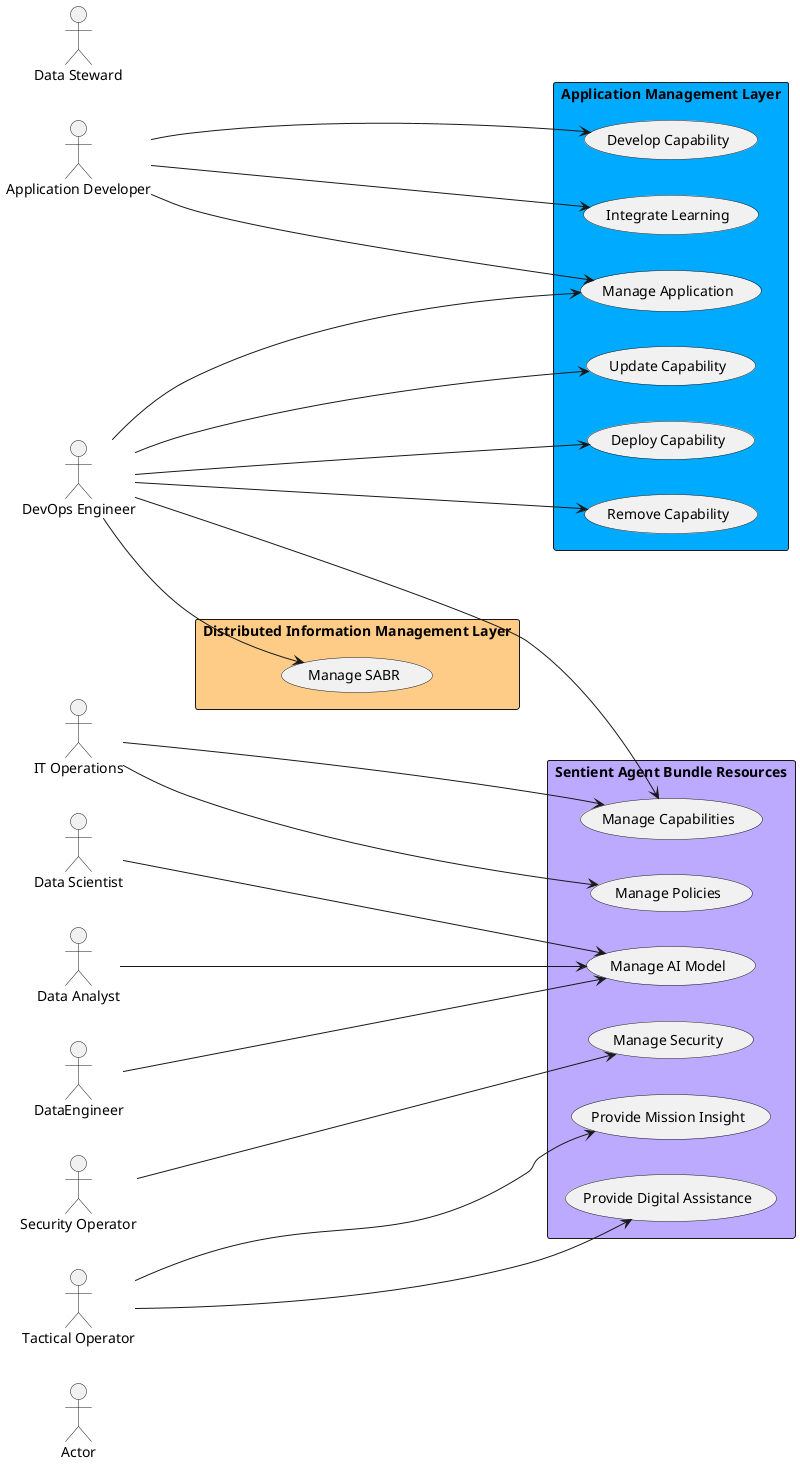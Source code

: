 @startuml

left to right direction

Actor "Actor" as Actor

Actor "Application Developer" as ApplicationDeveloper

Actor "Data Analyst" as DataAnalyst

Actor "DataEngineer" as DataEngineer

Actor "Data Scientist" as DataScientist

Actor "Data Steward" as DataSteward

Actor "DevOps Engineer" as DevOpsEngineer

Actor "IT Operations" as ITOperations

Actor "Security Operator" as SecurityOperator

Actor "Tactical Operator" as TacticalOperator



rectangle "Application Management Layer" as aml  #00aaff {
        usecase "Integrate Learning" as IntegrateLearning
    
        ApplicationDeveloper ---> IntegrateLearning
        
    usecase "Manage Application" as ManageApplication
    
        DevOpsEngineer ---> ManageApplication
        
        ApplicationDeveloper ---> ManageApplication
        

}

rectangle "Application Management Layer" as aml  #00aaff {
        usecase "Develop Capability" as DevelopCapability
    
        ApplicationDeveloper --> DevelopCapability
        
    usecase "Deploy Capability" as DeployCapability
    
        DevOpsEngineer --> DeployCapability
        
    usecase "Remove Capability" as RemoveCapability
    
        DevOpsEngineer --> RemoveCapability
        
    usecase "Update Capability" as UpdateCapability
    
        DevOpsEngineer --> UpdateCapability
        

}

rectangle "Sentient Agent Bundle Resources" as sabr  #bbaaff {
        usecase "Manage AI Model" as ManageAIModel
    
        DataEngineer ---> ManageAIModel
        
        DataScientist ---> ManageAIModel
        
        DataAnalyst ---> ManageAIModel
        
    usecase "Manage Capabilities" as ManageCapabilities
    
        DevOpsEngineer ---> ManageCapabilities
        
        ITOperations ---> ManageCapabilities
        
    usecase "Manage Policies" as ManagePolicies
    
        ITOperations ---> ManagePolicies
        
    usecase "Manage Security" as ManageSecurity
    
        SecurityOperator ---> ManageSecurity
        
    usecase "Provide Digital Assistance" as ProvideDigitalAssistance
    
        TacticalOperator ---> ProvideDigitalAssistance
        
    usecase "Provide Mission Insight" as ProvideMissionInsight
    
        TacticalOperator ---> ProvideMissionInsight
        

}

rectangle "Distributed Information Management Layer" as diml  #ffcc88 {
        usecase "Manage SABR" as ManageSABR
    
        DevOpsEngineer --> ManageSABR
        

}


@enduml

